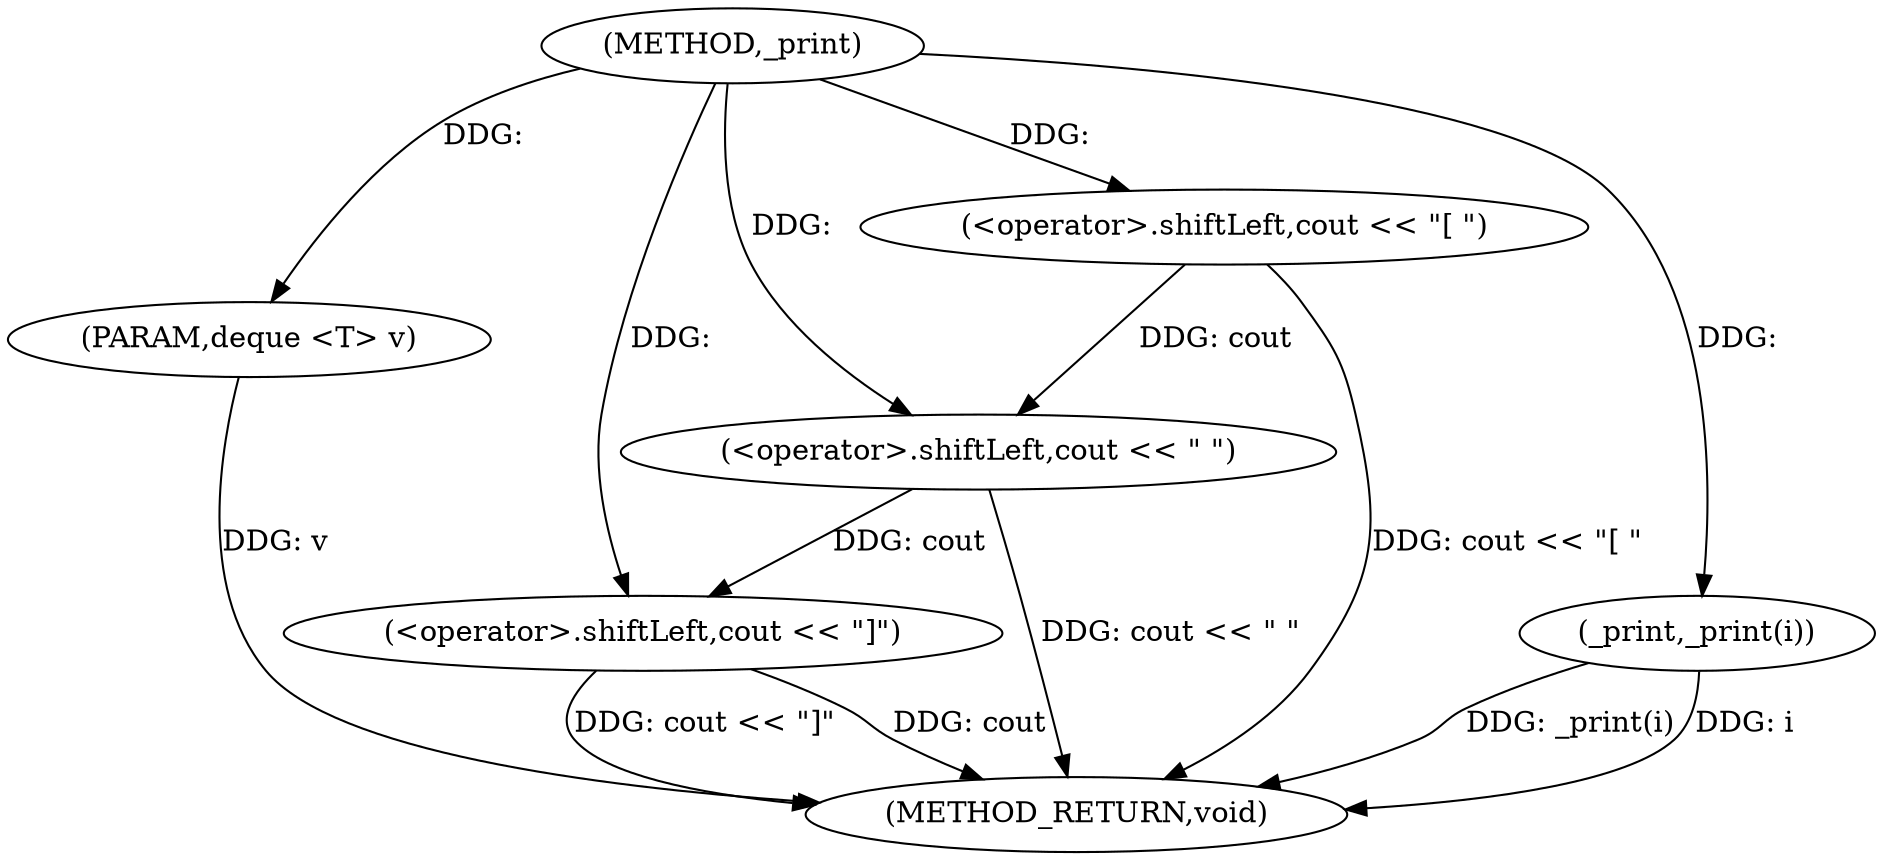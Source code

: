 digraph "_print" {  
"1000251" [label = "(METHOD,_print)" ]
"1000267" [label = "(METHOD_RETURN,void)" ]
"1000252" [label = "(PARAM,deque <T> v)" ]
"1000254" [label = "(<operator>.shiftLeft,cout << \"[ \")" ]
"1000264" [label = "(<operator>.shiftLeft,cout << \"]\")" ]
"1000259" [label = "(_print,_print(i))" ]
"1000261" [label = "(<operator>.shiftLeft,cout << \" \")" ]
  "1000252" -> "1000267"  [ label = "DDG: v"] 
  "1000254" -> "1000267"  [ label = "DDG: cout << \"[ \""] 
  "1000259" -> "1000267"  [ label = "DDG: _print(i)"] 
  "1000261" -> "1000267"  [ label = "DDG: cout << \" \""] 
  "1000264" -> "1000267"  [ label = "DDG: cout"] 
  "1000264" -> "1000267"  [ label = "DDG: cout << \"]\""] 
  "1000259" -> "1000267"  [ label = "DDG: i"] 
  "1000251" -> "1000252"  [ label = "DDG: "] 
  "1000251" -> "1000254"  [ label = "DDG: "] 
  "1000261" -> "1000264"  [ label = "DDG: cout"] 
  "1000251" -> "1000264"  [ label = "DDG: "] 
  "1000251" -> "1000259"  [ label = "DDG: "] 
  "1000254" -> "1000261"  [ label = "DDG: cout"] 
  "1000251" -> "1000261"  [ label = "DDG: "] 
}
